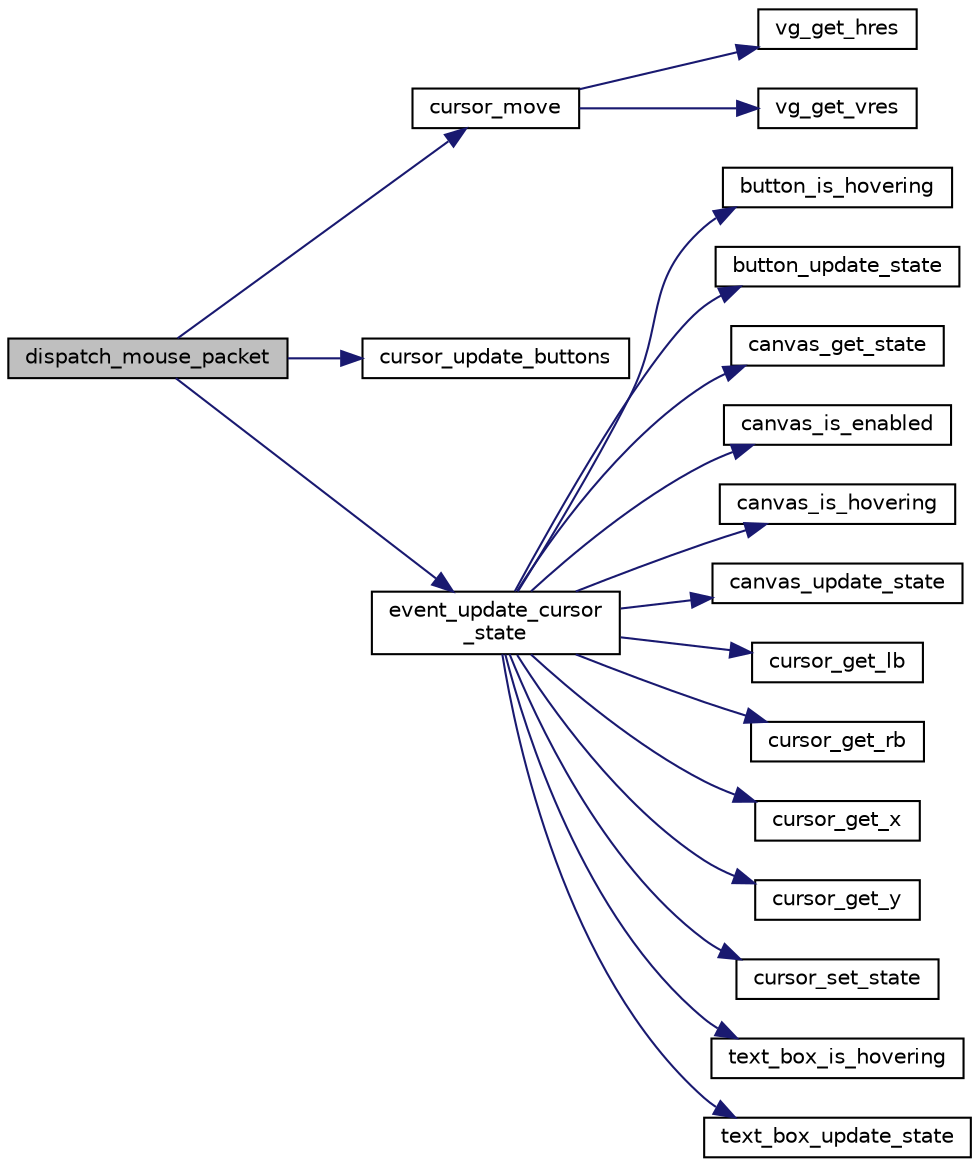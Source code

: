 digraph "dispatch_mouse_packet"
{
 // LATEX_PDF_SIZE
  edge [fontname="Helvetica",fontsize="10",labelfontname="Helvetica",labelfontsize="10"];
  node [fontname="Helvetica",fontsize="10",shape=record];
  rankdir="LR";
  Node1 [label="dispatch_mouse_packet",height=0.2,width=0.4,color="black", fillcolor="grey75", style="filled", fontcolor="black",tooltip="Dispatches a mouse packet."];
  Node1 -> Node2 [color="midnightblue",fontsize="10",style="solid",fontname="Helvetica"];
  Node2 [label="cursor_move",height=0.2,width=0.4,color="black", fillcolor="white", style="filled",URL="$group__cursor.html#ga1c0e7c8b76a7688af257b5e6fcfb9160",tooltip="Moves the cursor by the given displacement."];
  Node2 -> Node3 [color="midnightblue",fontsize="10",style="solid",fontname="Helvetica"];
  Node3 [label="vg_get_hres",height=0.2,width=0.4,color="black", fillcolor="white", style="filled",URL="$group__video__gr.html#ga03e56e930917ca4f15ea488838d513a8",tooltip="Gets the horizontal resolution of the buffer."];
  Node2 -> Node4 [color="midnightblue",fontsize="10",style="solid",fontname="Helvetica"];
  Node4 [label="vg_get_vres",height=0.2,width=0.4,color="black", fillcolor="white", style="filled",URL="$group__video__gr.html#gafa08dcecf2adbe49d6a9c28b355c68d1",tooltip="Gets the vertical resolution of the buffer."];
  Node1 -> Node5 [color="midnightblue",fontsize="10",style="solid",fontname="Helvetica"];
  Node5 [label="cursor_update_buttons",height=0.2,width=0.4,color="black", fillcolor="white", style="filled",URL="$group__cursor.html#gac3622b14f35a0d4e51312a582d43fd20",tooltip="Updates the buttons state."];
  Node1 -> Node6 [color="midnightblue",fontsize="10",style="solid",fontname="Helvetica"];
  Node6 [label="event_update_cursor\l_state",height=0.2,width=0.4,color="black", fillcolor="white", style="filled",URL="$group__dispatcher.html#ga1870958649b46017847735537a5701e1",tooltip="Updates the cursor state and updates the game according to it."];
  Node6 -> Node7 [color="midnightblue",fontsize="10",style="solid",fontname="Helvetica"];
  Node7 [label="button_is_hovering",height=0.2,width=0.4,color="black", fillcolor="white", style="filled",URL="$group__button.html#ga08826459f45b21d883c8b46751193280",tooltip="Checks if the given coordinates are inside the limits of a given button."];
  Node6 -> Node8 [color="midnightblue",fontsize="10",style="solid",fontname="Helvetica"];
  Node8 [label="button_update_state",height=0.2,width=0.4,color="black", fillcolor="white", style="filled",URL="$group__button.html#ga9d70332e21de7ab70afff4fa96fb69d4",tooltip="Updates the state of a given button according to given mouse info."];
  Node6 -> Node9 [color="midnightblue",fontsize="10",style="solid",fontname="Helvetica"];
  Node9 [label="canvas_get_state",height=0.2,width=0.4,color="black", fillcolor="white", style="filled",URL="$group__canvas.html#ga2f87deffc6dca6f0ee25d5cd1c3bdd40",tooltip="Gets the current canvas state."];
  Node6 -> Node10 [color="midnightblue",fontsize="10",style="solid",fontname="Helvetica"];
  Node10 [label="canvas_is_enabled",height=0.2,width=0.4,color="black", fillcolor="white", style="filled",URL="$group__canvas.html#gaff7e5e6e51cce443e068e88722d00bbb",tooltip="Checks if canvas is enabled."];
  Node6 -> Node11 [color="midnightblue",fontsize="10",style="solid",fontname="Helvetica"];
  Node11 [label="canvas_is_hovering",height=0.2,width=0.4,color="black", fillcolor="white", style="filled",URL="$group__canvas.html#ga4b7509d83889d7a4a67e0d72e6f2e096",tooltip="Checks if the given coordinates are inside the limits of the canvas."];
  Node6 -> Node12 [color="midnightblue",fontsize="10",style="solid",fontname="Helvetica"];
  Node12 [label="canvas_update_state",height=0.2,width=0.4,color="black", fillcolor="white", style="filled",URL="$group__canvas.html#ga95661aa91869ceace06141f45c078210",tooltip="Updates the state of the canvas according to given mouse info."];
  Node6 -> Node13 [color="midnightblue",fontsize="10",style="solid",fontname="Helvetica"];
  Node13 [label="cursor_get_lb",height=0.2,width=0.4,color="black", fillcolor="white", style="filled",URL="$group__cursor.html#gac0fa742a26e68888018245125c26d5d6",tooltip="Gets the left button state. (either pressed or not)"];
  Node6 -> Node14 [color="midnightblue",fontsize="10",style="solid",fontname="Helvetica"];
  Node14 [label="cursor_get_rb",height=0.2,width=0.4,color="black", fillcolor="white", style="filled",URL="$group__cursor.html#ga7da23fec369ac0db044e35d1ff1fb95c",tooltip="Gets the right button state. (either pressed or not)"];
  Node6 -> Node15 [color="midnightblue",fontsize="10",style="solid",fontname="Helvetica"];
  Node15 [label="cursor_get_x",height=0.2,width=0.4,color="black", fillcolor="white", style="filled",URL="$group__cursor.html#ga479cd0880892e002681b109c7a712c04",tooltip="Gets cursor x coordinate."];
  Node6 -> Node16 [color="midnightblue",fontsize="10",style="solid",fontname="Helvetica"];
  Node16 [label="cursor_get_y",height=0.2,width=0.4,color="black", fillcolor="white", style="filled",URL="$group__cursor.html#ga15c1a0816c95ad240b94dc15480b403a",tooltip="Gets cursor y coordinate."];
  Node6 -> Node17 [color="midnightblue",fontsize="10",style="solid",fontname="Helvetica"];
  Node17 [label="cursor_set_state",height=0.2,width=0.4,color="black", fillcolor="white", style="filled",URL="$group__cursor.html#ga76ed8ba253d1ffd6ef14da30591ad15f",tooltip="Sets the cursor state."];
  Node6 -> Node18 [color="midnightblue",fontsize="10",style="solid",fontname="Helvetica"];
  Node18 [label="text_box_is_hovering",height=0.2,width=0.4,color="black", fillcolor="white", style="filled",URL="$group__textbox.html#ga33353114ce71e80ee90b18827c53f717",tooltip="Checks if the given coordinates are inside the limits of a given text box."];
  Node6 -> Node19 [color="midnightblue",fontsize="10",style="solid",fontname="Helvetica"];
  Node19 [label="text_box_update_state",height=0.2,width=0.4,color="black", fillcolor="white", style="filled",URL="$group__textbox.html#gaf810b80df21aa5e7259b8fc8815238f5",tooltip="Updates the state of a given text box according to given mouse info."];
}

